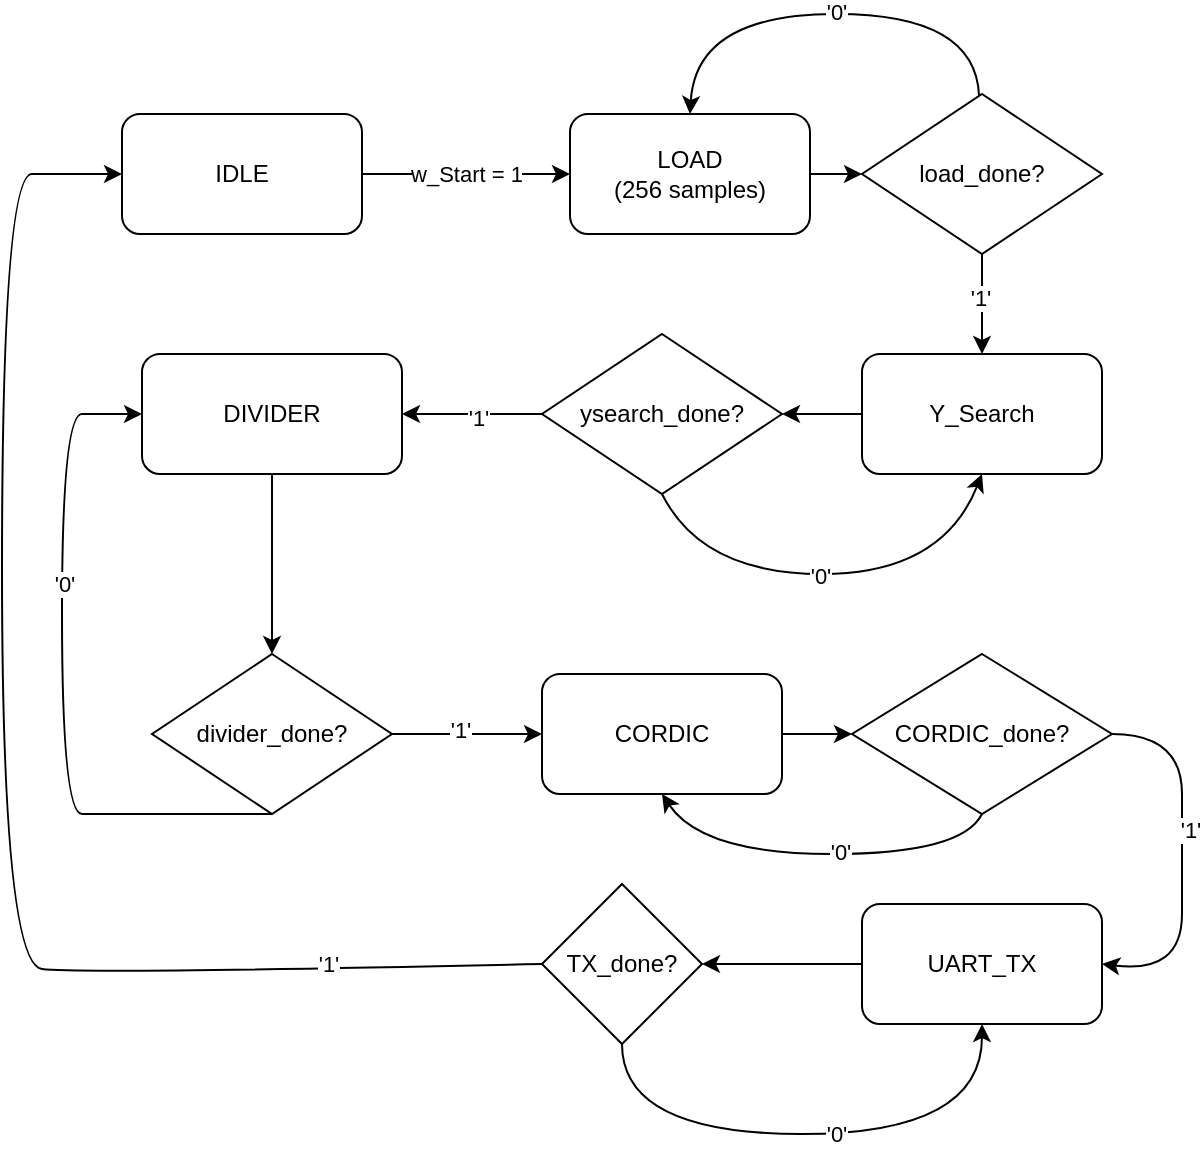 <mxfile version="26.2.15">
  <diagram id="C5RBs43oDa-KdzZeNtuy" name="Page-1">
    <mxGraphModel dx="1310" dy="873" grid="1" gridSize="10" guides="1" tooltips="1" connect="1" arrows="1" fold="1" page="1" pageScale="1" pageWidth="827" pageHeight="1169" math="0" shadow="0">
      <root>
        <mxCell id="WIyWlLk6GJQsqaUBKTNV-0" />
        <mxCell id="WIyWlLk6GJQsqaUBKTNV-1" parent="WIyWlLk6GJQsqaUBKTNV-0" />
        <mxCell id="Dzu0Fo6A43u0NXgNWJ88-0" value="IDLE" style="rounded=1;whiteSpace=wrap;html=1;" parent="WIyWlLk6GJQsqaUBKTNV-1" vertex="1">
          <mxGeometry x="179" y="130" width="120" height="60" as="geometry" />
        </mxCell>
        <mxCell id="Dzu0Fo6A43u0NXgNWJ88-1" value="LOAD&lt;div&gt;(256 samples)&lt;/div&gt;" style="rounded=1;whiteSpace=wrap;html=1;" parent="WIyWlLk6GJQsqaUBKTNV-1" vertex="1">
          <mxGeometry x="403" y="130" width="120" height="60" as="geometry" />
        </mxCell>
        <mxCell id="Dzu0Fo6A43u0NXgNWJ88-2" value="w_Start = 1" style="curved=1;endArrow=classic;html=1;rounded=0;exitX=1;exitY=0.5;exitDx=0;exitDy=0;entryX=0;entryY=0.5;entryDx=0;entryDy=0;" parent="WIyWlLk6GJQsqaUBKTNV-1" source="Dzu0Fo6A43u0NXgNWJ88-0" target="Dzu0Fo6A43u0NXgNWJ88-1" edge="1">
          <mxGeometry width="50" height="50" relative="1" as="geometry">
            <mxPoint x="449" y="310" as="sourcePoint" />
            <mxPoint x="499" y="260" as="targetPoint" />
            <Array as="points" />
          </mxGeometry>
        </mxCell>
        <mxCell id="Dzu0Fo6A43u0NXgNWJ88-3" value="Y_Search" style="rounded=1;whiteSpace=wrap;html=1;" parent="WIyWlLk6GJQsqaUBKTNV-1" vertex="1">
          <mxGeometry x="549" y="250" width="120" height="60" as="geometry" />
        </mxCell>
        <mxCell id="Dzu0Fo6A43u0NXgNWJ88-6" value="load_done?" style="rhombus;whiteSpace=wrap;html=1;" parent="WIyWlLk6GJQsqaUBKTNV-1" vertex="1">
          <mxGeometry x="549" y="120" width="120" height="80" as="geometry" />
        </mxCell>
        <mxCell id="Dzu0Fo6A43u0NXgNWJ88-7" value="" style="curved=1;endArrow=classic;html=1;rounded=0;exitX=1;exitY=0.5;exitDx=0;exitDy=0;entryX=0;entryY=0.5;entryDx=0;entryDy=0;" parent="WIyWlLk6GJQsqaUBKTNV-1" source="Dzu0Fo6A43u0NXgNWJ88-1" target="Dzu0Fo6A43u0NXgNWJ88-6" edge="1">
          <mxGeometry width="50" height="50" relative="1" as="geometry">
            <mxPoint x="449" y="310" as="sourcePoint" />
            <mxPoint x="499" y="260" as="targetPoint" />
            <Array as="points" />
          </mxGeometry>
        </mxCell>
        <mxCell id="Dzu0Fo6A43u0NXgNWJ88-8" value="" style="curved=1;endArrow=classic;html=1;rounded=0;entryX=0.5;entryY=0;entryDx=0;entryDy=0;" parent="WIyWlLk6GJQsqaUBKTNV-1" source="Dzu0Fo6A43u0NXgNWJ88-6" target="Dzu0Fo6A43u0NXgNWJ88-1" edge="1">
          <mxGeometry width="50" height="50" relative="1" as="geometry">
            <mxPoint x="606" y="99.289" as="sourcePoint" />
            <mxPoint x="606" y="49.289" as="targetPoint" />
            <Array as="points">
              <mxPoint x="606" y="80" />
              <mxPoint x="466" y="80" />
            </Array>
          </mxGeometry>
        </mxCell>
        <mxCell id="Dzu0Fo6A43u0NXgNWJ88-12" value="&#39;0&#39;" style="edgeLabel;html=1;align=center;verticalAlign=middle;resizable=0;points=[];" parent="Dzu0Fo6A43u0NXgNWJ88-8" vertex="1" connectable="0">
          <mxGeometry x="-0.035" y="-1" relative="1" as="geometry">
            <mxPoint as="offset" />
          </mxGeometry>
        </mxCell>
        <mxCell id="Dzu0Fo6A43u0NXgNWJ88-13" value="" style="curved=1;endArrow=classic;html=1;rounded=0;exitX=0.5;exitY=1;exitDx=0;exitDy=0;entryX=0.5;entryY=0;entryDx=0;entryDy=0;" parent="WIyWlLk6GJQsqaUBKTNV-1" source="Dzu0Fo6A43u0NXgNWJ88-6" target="Dzu0Fo6A43u0NXgNWJ88-3" edge="1">
          <mxGeometry width="50" height="50" relative="1" as="geometry">
            <mxPoint x="519" y="260" as="sourcePoint" />
            <mxPoint x="569" y="210" as="targetPoint" />
            <Array as="points" />
          </mxGeometry>
        </mxCell>
        <mxCell id="Dzu0Fo6A43u0NXgNWJ88-14" value="&#39;1&#39;" style="edgeLabel;html=1;align=center;verticalAlign=middle;resizable=0;points=[];" parent="Dzu0Fo6A43u0NXgNWJ88-13" vertex="1" connectable="0">
          <mxGeometry x="-0.122" y="-1" relative="1" as="geometry">
            <mxPoint as="offset" />
          </mxGeometry>
        </mxCell>
        <mxCell id="Dzu0Fo6A43u0NXgNWJ88-15" value="ysearch_done?" style="rhombus;whiteSpace=wrap;html=1;" parent="WIyWlLk6GJQsqaUBKTNV-1" vertex="1">
          <mxGeometry x="389" y="240" width="120" height="80" as="geometry" />
        </mxCell>
        <mxCell id="Dzu0Fo6A43u0NXgNWJ88-16" value="" style="curved=1;endArrow=classic;html=1;rounded=0;exitX=0;exitY=0.5;exitDx=0;exitDy=0;entryX=1;entryY=0.5;entryDx=0;entryDy=0;" parent="WIyWlLk6GJQsqaUBKTNV-1" source="Dzu0Fo6A43u0NXgNWJ88-3" target="Dzu0Fo6A43u0NXgNWJ88-15" edge="1">
          <mxGeometry width="50" height="50" relative="1" as="geometry">
            <mxPoint x="399" y="300" as="sourcePoint" />
            <mxPoint x="449" y="250" as="targetPoint" />
            <Array as="points" />
          </mxGeometry>
        </mxCell>
        <mxCell id="Dzu0Fo6A43u0NXgNWJ88-17" value="" style="curved=1;endArrow=classic;html=1;rounded=0;exitX=0.5;exitY=1;exitDx=0;exitDy=0;entryX=0.5;entryY=1;entryDx=0;entryDy=0;" parent="WIyWlLk6GJQsqaUBKTNV-1" source="Dzu0Fo6A43u0NXgNWJ88-15" target="Dzu0Fo6A43u0NXgNWJ88-3" edge="1">
          <mxGeometry width="50" height="50" relative="1" as="geometry">
            <mxPoint x="399" y="300" as="sourcePoint" />
            <mxPoint x="449" y="250" as="targetPoint" />
            <Array as="points">
              <mxPoint x="469" y="360" />
              <mxPoint x="589" y="360" />
            </Array>
          </mxGeometry>
        </mxCell>
        <mxCell id="Dzu0Fo6A43u0NXgNWJ88-19" value="&#39;0&#39;" style="edgeLabel;html=1;align=center;verticalAlign=middle;resizable=0;points=[];" parent="Dzu0Fo6A43u0NXgNWJ88-17" vertex="1" connectable="0">
          <mxGeometry x="-0.058" y="-1" relative="1" as="geometry">
            <mxPoint as="offset" />
          </mxGeometry>
        </mxCell>
        <mxCell id="Dzu0Fo6A43u0NXgNWJ88-21" value="DIVIDER" style="rounded=1;whiteSpace=wrap;html=1;" parent="WIyWlLk6GJQsqaUBKTNV-1" vertex="1">
          <mxGeometry x="189" y="250" width="130" height="60" as="geometry" />
        </mxCell>
        <mxCell id="Dzu0Fo6A43u0NXgNWJ88-23" value="" style="curved=1;endArrow=classic;html=1;rounded=0;entryX=1;entryY=0.5;entryDx=0;entryDy=0;" parent="WIyWlLk6GJQsqaUBKTNV-1" source="Dzu0Fo6A43u0NXgNWJ88-15" target="Dzu0Fo6A43u0NXgNWJ88-21" edge="1">
          <mxGeometry width="50" height="50" relative="1" as="geometry">
            <mxPoint x="318.289" y="330" as="sourcePoint" />
            <mxPoint x="359" y="280" as="targetPoint" />
          </mxGeometry>
        </mxCell>
        <mxCell id="Dzu0Fo6A43u0NXgNWJ88-24" value="&#39;1&#39;" style="edgeLabel;html=1;align=center;verticalAlign=middle;resizable=0;points=[];" parent="Dzu0Fo6A43u0NXgNWJ88-23" vertex="1" connectable="0">
          <mxGeometry x="-0.068" y="2" relative="1" as="geometry">
            <mxPoint as="offset" />
          </mxGeometry>
        </mxCell>
        <mxCell id="Dzu0Fo6A43u0NXgNWJ88-25" value="divider_done?" style="rhombus;whiteSpace=wrap;html=1;" parent="WIyWlLk6GJQsqaUBKTNV-1" vertex="1">
          <mxGeometry x="194" y="400" width="120" height="80" as="geometry" />
        </mxCell>
        <mxCell id="Dzu0Fo6A43u0NXgNWJ88-26" value="" style="curved=1;endArrow=classic;html=1;rounded=0;entryX=0.5;entryY=0;entryDx=0;entryDy=0;" parent="WIyWlLk6GJQsqaUBKTNV-1" source="Dzu0Fo6A43u0NXgNWJ88-21" target="Dzu0Fo6A43u0NXgNWJ88-25" edge="1">
          <mxGeometry width="50" height="50" relative="1" as="geometry">
            <mxPoint x="254" y="360" as="sourcePoint" />
            <mxPoint x="254" y="360" as="targetPoint" />
          </mxGeometry>
        </mxCell>
        <mxCell id="Dzu0Fo6A43u0NXgNWJ88-27" value="CORDIC" style="rounded=1;whiteSpace=wrap;html=1;" parent="WIyWlLk6GJQsqaUBKTNV-1" vertex="1">
          <mxGeometry x="389" y="410" width="120" height="60" as="geometry" />
        </mxCell>
        <mxCell id="Dzu0Fo6A43u0NXgNWJ88-28" value="" style="curved=1;endArrow=classic;html=1;rounded=0;entryX=0;entryY=0.5;entryDx=0;entryDy=0;" parent="WIyWlLk6GJQsqaUBKTNV-1" source="Dzu0Fo6A43u0NXgNWJ88-25" target="Dzu0Fo6A43u0NXgNWJ88-27" edge="1">
          <mxGeometry width="50" height="50" relative="1" as="geometry">
            <mxPoint x="314" y="490" as="sourcePoint" />
            <mxPoint x="384.711" y="440" as="targetPoint" />
          </mxGeometry>
        </mxCell>
        <mxCell id="Dzu0Fo6A43u0NXgNWJ88-32" value="&#39;1&#39;" style="edgeLabel;html=1;align=center;verticalAlign=middle;resizable=0;points=[];" parent="Dzu0Fo6A43u0NXgNWJ88-28" vertex="1" connectable="0">
          <mxGeometry x="-0.096" y="2" relative="1" as="geometry">
            <mxPoint as="offset" />
          </mxGeometry>
        </mxCell>
        <mxCell id="Dzu0Fo6A43u0NXgNWJ88-29" value="" style="curved=1;endArrow=classic;html=1;rounded=0;entryX=0;entryY=0.5;entryDx=0;entryDy=0;exitX=0.5;exitY=1;exitDx=0;exitDy=0;" parent="WIyWlLk6GJQsqaUBKTNV-1" source="Dzu0Fo6A43u0NXgNWJ88-25" target="Dzu0Fo6A43u0NXgNWJ88-21" edge="1">
          <mxGeometry width="50" height="50" relative="1" as="geometry">
            <mxPoint x="254" y="530" as="sourcePoint" />
            <mxPoint x="254" y="550.711" as="targetPoint" />
            <Array as="points">
              <mxPoint x="169" y="480" />
              <mxPoint x="149" y="480" />
              <mxPoint x="149" y="280" />
              <mxPoint x="169" y="280" />
            </Array>
          </mxGeometry>
        </mxCell>
        <mxCell id="Dzu0Fo6A43u0NXgNWJ88-30" value="&#39;0&#39;" style="edgeLabel;html=1;align=center;verticalAlign=middle;resizable=0;points=[];" parent="Dzu0Fo6A43u0NXgNWJ88-29" vertex="1" connectable="0">
          <mxGeometry x="0.279" y="-1" relative="1" as="geometry">
            <mxPoint as="offset" />
          </mxGeometry>
        </mxCell>
        <mxCell id="Dzu0Fo6A43u0NXgNWJ88-33" value="UART_TX" style="rounded=1;whiteSpace=wrap;html=1;" parent="WIyWlLk6GJQsqaUBKTNV-1" vertex="1">
          <mxGeometry x="549" y="525" width="120" height="60" as="geometry" />
        </mxCell>
        <mxCell id="Dzu0Fo6A43u0NXgNWJ88-34" value="CORDIC_done?" style="rhombus;whiteSpace=wrap;html=1;" parent="WIyWlLk6GJQsqaUBKTNV-1" vertex="1">
          <mxGeometry x="544" y="400" width="130" height="80" as="geometry" />
        </mxCell>
        <mxCell id="Dzu0Fo6A43u0NXgNWJ88-35" value="" style="curved=1;endArrow=classic;html=1;rounded=0;entryX=0;entryY=0.5;entryDx=0;entryDy=0;" parent="WIyWlLk6GJQsqaUBKTNV-1" source="Dzu0Fo6A43u0NXgNWJ88-27" target="Dzu0Fo6A43u0NXgNWJ88-34" edge="1">
          <mxGeometry width="50" height="50" relative="1" as="geometry">
            <mxPoint x="509" y="490" as="sourcePoint" />
            <mxPoint x="579.711" y="440" as="targetPoint" />
          </mxGeometry>
        </mxCell>
        <mxCell id="Dzu0Fo6A43u0NXgNWJ88-36" value="" style="curved=1;endArrow=classic;html=1;rounded=0;entryX=1;entryY=0.5;entryDx=0;entryDy=0;exitX=1;exitY=0.5;exitDx=0;exitDy=0;" parent="WIyWlLk6GJQsqaUBKTNV-1" source="Dzu0Fo6A43u0NXgNWJ88-34" target="Dzu0Fo6A43u0NXgNWJ88-33" edge="1">
          <mxGeometry width="50" height="50" relative="1" as="geometry">
            <mxPoint x="674" y="490" as="sourcePoint" />
            <mxPoint x="744.711" y="440" as="targetPoint" />
            <Array as="points">
              <mxPoint x="709" y="440" />
              <mxPoint x="709" y="500" />
              <mxPoint x="709" y="560" />
            </Array>
          </mxGeometry>
        </mxCell>
        <mxCell id="Dzu0Fo6A43u0NXgNWJ88-37" value="&#39;1&#39;" style="edgeLabel;html=1;align=center;verticalAlign=middle;resizable=0;points=[];" parent="Dzu0Fo6A43u0NXgNWJ88-36" vertex="1" connectable="0">
          <mxGeometry x="-0.148" y="4" relative="1" as="geometry">
            <mxPoint as="offset" />
          </mxGeometry>
        </mxCell>
        <mxCell id="Dzu0Fo6A43u0NXgNWJ88-38" value="" style="curved=1;endArrow=classic;html=1;rounded=0;exitX=0.5;exitY=1;exitDx=0;exitDy=0;entryX=0.5;entryY=1;entryDx=0;entryDy=0;" parent="WIyWlLk6GJQsqaUBKTNV-1" source="Dzu0Fo6A43u0NXgNWJ88-34" target="Dzu0Fo6A43u0NXgNWJ88-27" edge="1">
          <mxGeometry width="50" height="50" relative="1" as="geometry">
            <mxPoint x="549" y="520" as="sourcePoint" />
            <mxPoint x="599" y="470" as="targetPoint" />
            <Array as="points">
              <mxPoint x="599" y="500" />
              <mxPoint x="469" y="500" />
            </Array>
          </mxGeometry>
        </mxCell>
        <mxCell id="Dzu0Fo6A43u0NXgNWJ88-39" value="&#39;0&#39;" style="edgeLabel;html=1;align=center;verticalAlign=middle;resizable=0;points=[];" parent="Dzu0Fo6A43u0NXgNWJ88-38" vertex="1" connectable="0">
          <mxGeometry x="-0.112" y="-1" relative="1" as="geometry">
            <mxPoint as="offset" />
          </mxGeometry>
        </mxCell>
        <mxCell id="Dzu0Fo6A43u0NXgNWJ88-40" value="" style="curved=1;endArrow=classic;html=1;rounded=0;exitX=0;exitY=0.5;exitDx=0;exitDy=0;entryX=1;entryY=0.5;entryDx=0;entryDy=0;" parent="WIyWlLk6GJQsqaUBKTNV-1" source="Dzu0Fo6A43u0NXgNWJ88-33" target="Dzu0Fo6A43u0NXgNWJ88-41" edge="1">
          <mxGeometry width="50" height="50" relative="1" as="geometry">
            <mxPoint x="479" y="560" as="sourcePoint" />
            <mxPoint x="469" y="520" as="targetPoint" />
            <Array as="points" />
          </mxGeometry>
        </mxCell>
        <mxCell id="Dzu0Fo6A43u0NXgNWJ88-41" value="TX_done?" style="rhombus;whiteSpace=wrap;html=1;" parent="WIyWlLk6GJQsqaUBKTNV-1" vertex="1">
          <mxGeometry x="389" y="515" width="80" height="80" as="geometry" />
        </mxCell>
        <mxCell id="Dzu0Fo6A43u0NXgNWJ88-42" value="" style="curved=1;endArrow=classic;html=1;rounded=0;exitX=0;exitY=0.5;exitDx=0;exitDy=0;entryX=0;entryY=0.5;entryDx=0;entryDy=0;" parent="WIyWlLk6GJQsqaUBKTNV-1" source="Dzu0Fo6A43u0NXgNWJ88-41" target="Dzu0Fo6A43u0NXgNWJ88-0" edge="1">
          <mxGeometry width="50" height="50" relative="1" as="geometry">
            <mxPoint x="469" y="540" as="sourcePoint" />
            <mxPoint x="519" y="490" as="targetPoint" />
            <Array as="points">
              <mxPoint x="159" y="560" />
              <mxPoint x="119" y="555" />
              <mxPoint x="119" y="160" />
              <mxPoint x="149" y="160" />
            </Array>
          </mxGeometry>
        </mxCell>
        <mxCell id="Dzu0Fo6A43u0NXgNWJ88-43" value="&#39;1&#39;" style="edgeLabel;html=1;align=center;verticalAlign=middle;resizable=0;points=[];" parent="Dzu0Fo6A43u0NXgNWJ88-42" vertex="1" connectable="0">
          <mxGeometry x="-0.707" y="-3" relative="1" as="geometry">
            <mxPoint x="-1" as="offset" />
          </mxGeometry>
        </mxCell>
        <mxCell id="Dzu0Fo6A43u0NXgNWJ88-44" value="" style="curved=1;endArrow=classic;html=1;rounded=0;entryX=0.5;entryY=1;entryDx=0;entryDy=0;exitX=0.5;exitY=1;exitDx=0;exitDy=0;" parent="WIyWlLk6GJQsqaUBKTNV-1" source="Dzu0Fo6A43u0NXgNWJ88-41" target="Dzu0Fo6A43u0NXgNWJ88-33" edge="1">
          <mxGeometry width="50" height="50" relative="1" as="geometry">
            <mxPoint x="429" y="600" as="sourcePoint" />
            <mxPoint x="429" y="665.711" as="targetPoint" />
            <Array as="points">
              <mxPoint x="429" y="640" />
              <mxPoint x="609" y="640" />
            </Array>
          </mxGeometry>
        </mxCell>
        <mxCell id="Dzu0Fo6A43u0NXgNWJ88-45" value="&#39;0&#39;" style="edgeLabel;html=1;align=center;verticalAlign=middle;resizable=0;points=[];" parent="Dzu0Fo6A43u0NXgNWJ88-44" vertex="1" connectable="0">
          <mxGeometry x="0.082" relative="1" as="geometry">
            <mxPoint as="offset" />
          </mxGeometry>
        </mxCell>
      </root>
    </mxGraphModel>
  </diagram>
</mxfile>
